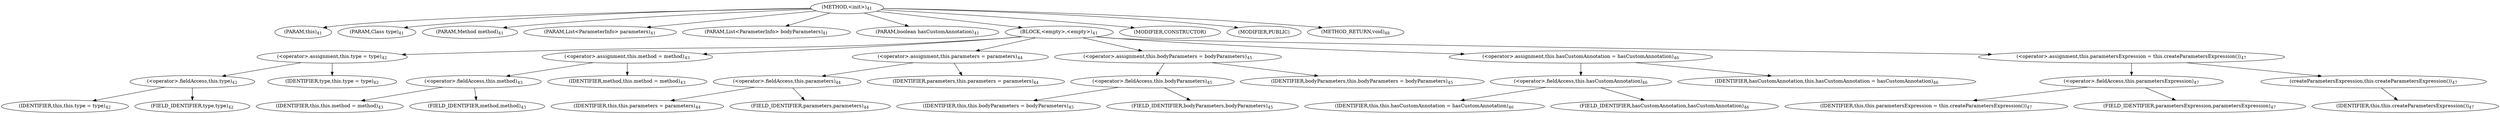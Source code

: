 digraph "&lt;init&gt;" {  
"50" [label = <(METHOD,&lt;init&gt;)<SUB>41</SUB>> ]
"4" [label = <(PARAM,this)<SUB>41</SUB>> ]
"51" [label = <(PARAM,Class type)<SUB>41</SUB>> ]
"52" [label = <(PARAM,Method method)<SUB>41</SUB>> ]
"53" [label = <(PARAM,List&lt;ParameterInfo&gt; parameters)<SUB>41</SUB>> ]
"54" [label = <(PARAM,List&lt;ParameterInfo&gt; bodyParameters)<SUB>41</SUB>> ]
"55" [label = <(PARAM,boolean hasCustomAnnotation)<SUB>41</SUB>> ]
"56" [label = <(BLOCK,&lt;empty&gt;,&lt;empty&gt;)<SUB>41</SUB>> ]
"57" [label = <(&lt;operator&gt;.assignment,this.type = type)<SUB>42</SUB>> ]
"58" [label = <(&lt;operator&gt;.fieldAccess,this.type)<SUB>42</SUB>> ]
"3" [label = <(IDENTIFIER,this,this.type = type)<SUB>42</SUB>> ]
"59" [label = <(FIELD_IDENTIFIER,type,type)<SUB>42</SUB>> ]
"60" [label = <(IDENTIFIER,type,this.type = type)<SUB>42</SUB>> ]
"61" [label = <(&lt;operator&gt;.assignment,this.method = method)<SUB>43</SUB>> ]
"62" [label = <(&lt;operator&gt;.fieldAccess,this.method)<SUB>43</SUB>> ]
"5" [label = <(IDENTIFIER,this,this.method = method)<SUB>43</SUB>> ]
"63" [label = <(FIELD_IDENTIFIER,method,method)<SUB>43</SUB>> ]
"64" [label = <(IDENTIFIER,method,this.method = method)<SUB>43</SUB>> ]
"65" [label = <(&lt;operator&gt;.assignment,this.parameters = parameters)<SUB>44</SUB>> ]
"66" [label = <(&lt;operator&gt;.fieldAccess,this.parameters)<SUB>44</SUB>> ]
"6" [label = <(IDENTIFIER,this,this.parameters = parameters)<SUB>44</SUB>> ]
"67" [label = <(FIELD_IDENTIFIER,parameters,parameters)<SUB>44</SUB>> ]
"68" [label = <(IDENTIFIER,parameters,this.parameters = parameters)<SUB>44</SUB>> ]
"69" [label = <(&lt;operator&gt;.assignment,this.bodyParameters = bodyParameters)<SUB>45</SUB>> ]
"70" [label = <(&lt;operator&gt;.fieldAccess,this.bodyParameters)<SUB>45</SUB>> ]
"7" [label = <(IDENTIFIER,this,this.bodyParameters = bodyParameters)<SUB>45</SUB>> ]
"71" [label = <(FIELD_IDENTIFIER,bodyParameters,bodyParameters)<SUB>45</SUB>> ]
"72" [label = <(IDENTIFIER,bodyParameters,this.bodyParameters = bodyParameters)<SUB>45</SUB>> ]
"73" [label = <(&lt;operator&gt;.assignment,this.hasCustomAnnotation = hasCustomAnnotation)<SUB>46</SUB>> ]
"74" [label = <(&lt;operator&gt;.fieldAccess,this.hasCustomAnnotation)<SUB>46</SUB>> ]
"8" [label = <(IDENTIFIER,this,this.hasCustomAnnotation = hasCustomAnnotation)<SUB>46</SUB>> ]
"75" [label = <(FIELD_IDENTIFIER,hasCustomAnnotation,hasCustomAnnotation)<SUB>46</SUB>> ]
"76" [label = <(IDENTIFIER,hasCustomAnnotation,this.hasCustomAnnotation = hasCustomAnnotation)<SUB>46</SUB>> ]
"77" [label = <(&lt;operator&gt;.assignment,this.parametersExpression = this.createParametersExpression())<SUB>47</SUB>> ]
"78" [label = <(&lt;operator&gt;.fieldAccess,this.parametersExpression)<SUB>47</SUB>> ]
"9" [label = <(IDENTIFIER,this,this.parametersExpression = this.createParametersExpression())<SUB>47</SUB>> ]
"79" [label = <(FIELD_IDENTIFIER,parametersExpression,parametersExpression)<SUB>47</SUB>> ]
"80" [label = <(createParametersExpression,this.createParametersExpression())<SUB>47</SUB>> ]
"10" [label = <(IDENTIFIER,this,this.createParametersExpression())<SUB>47</SUB>> ]
"81" [label = <(MODIFIER,CONSTRUCTOR)> ]
"82" [label = <(MODIFIER,PUBLIC)> ]
"83" [label = <(METHOD_RETURN,void)<SUB>48</SUB>> ]
  "50" -> "4" 
  "50" -> "51" 
  "50" -> "52" 
  "50" -> "53" 
  "50" -> "54" 
  "50" -> "55" 
  "50" -> "56" 
  "50" -> "81" 
  "50" -> "82" 
  "50" -> "83" 
  "56" -> "57" 
  "56" -> "61" 
  "56" -> "65" 
  "56" -> "69" 
  "56" -> "73" 
  "56" -> "77" 
  "57" -> "58" 
  "57" -> "60" 
  "58" -> "3" 
  "58" -> "59" 
  "61" -> "62" 
  "61" -> "64" 
  "62" -> "5" 
  "62" -> "63" 
  "65" -> "66" 
  "65" -> "68" 
  "66" -> "6" 
  "66" -> "67" 
  "69" -> "70" 
  "69" -> "72" 
  "70" -> "7" 
  "70" -> "71" 
  "73" -> "74" 
  "73" -> "76" 
  "74" -> "8" 
  "74" -> "75" 
  "77" -> "78" 
  "77" -> "80" 
  "78" -> "9" 
  "78" -> "79" 
  "80" -> "10" 
}
